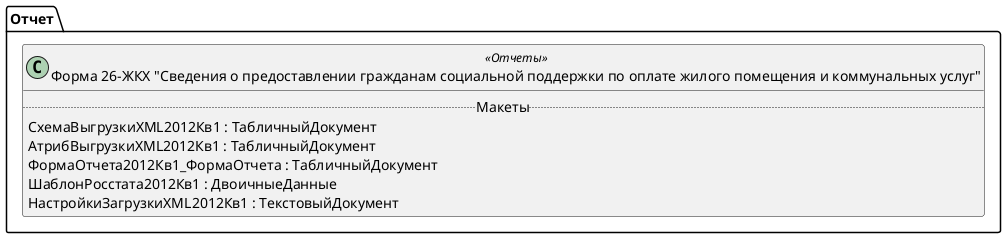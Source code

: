 ﻿@startuml РегламентированныйОтчетСтатистикаФорма26ЖКХ
'!include templates.wsd
'..\include templates.wsd
class Отчет.РегламентированныйОтчетСтатистикаФорма26ЖКХ as "Форма 26-ЖКХ "Сведения о предоставлении гражданам социальной поддержки по оплате жилого помещения и коммунальных услуг"" <<Отчеты>>
{
..Макеты..
СхемаВыгрузкиXML2012Кв1 : ТабличныйДокумент
АтрибВыгрузкиXML2012Кв1 : ТабличныйДокумент
ФормаОтчета2012Кв1_ФормаОтчета : ТабличныйДокумент
ШаблонРосстата2012Кв1 : ДвоичныеДанные
НастройкиЗагрузкиXML2012Кв1 : ТекстовыйДокумент
}
@enduml
